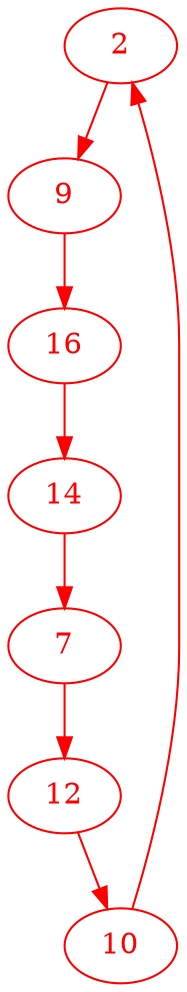 digraph g{
node [color = red, fontcolor=red]; 2 7 9 10 12 14 16 ;
2 -> 9 [color=red] ;
7 -> 12 [color=red] ;
9 -> 16 [color=red] ;
10 -> 2 [color=red] ;
12 -> 10 [color=red] ;
14 -> 7 [color=red] ;
16 -> 14 [color=red] ;
}